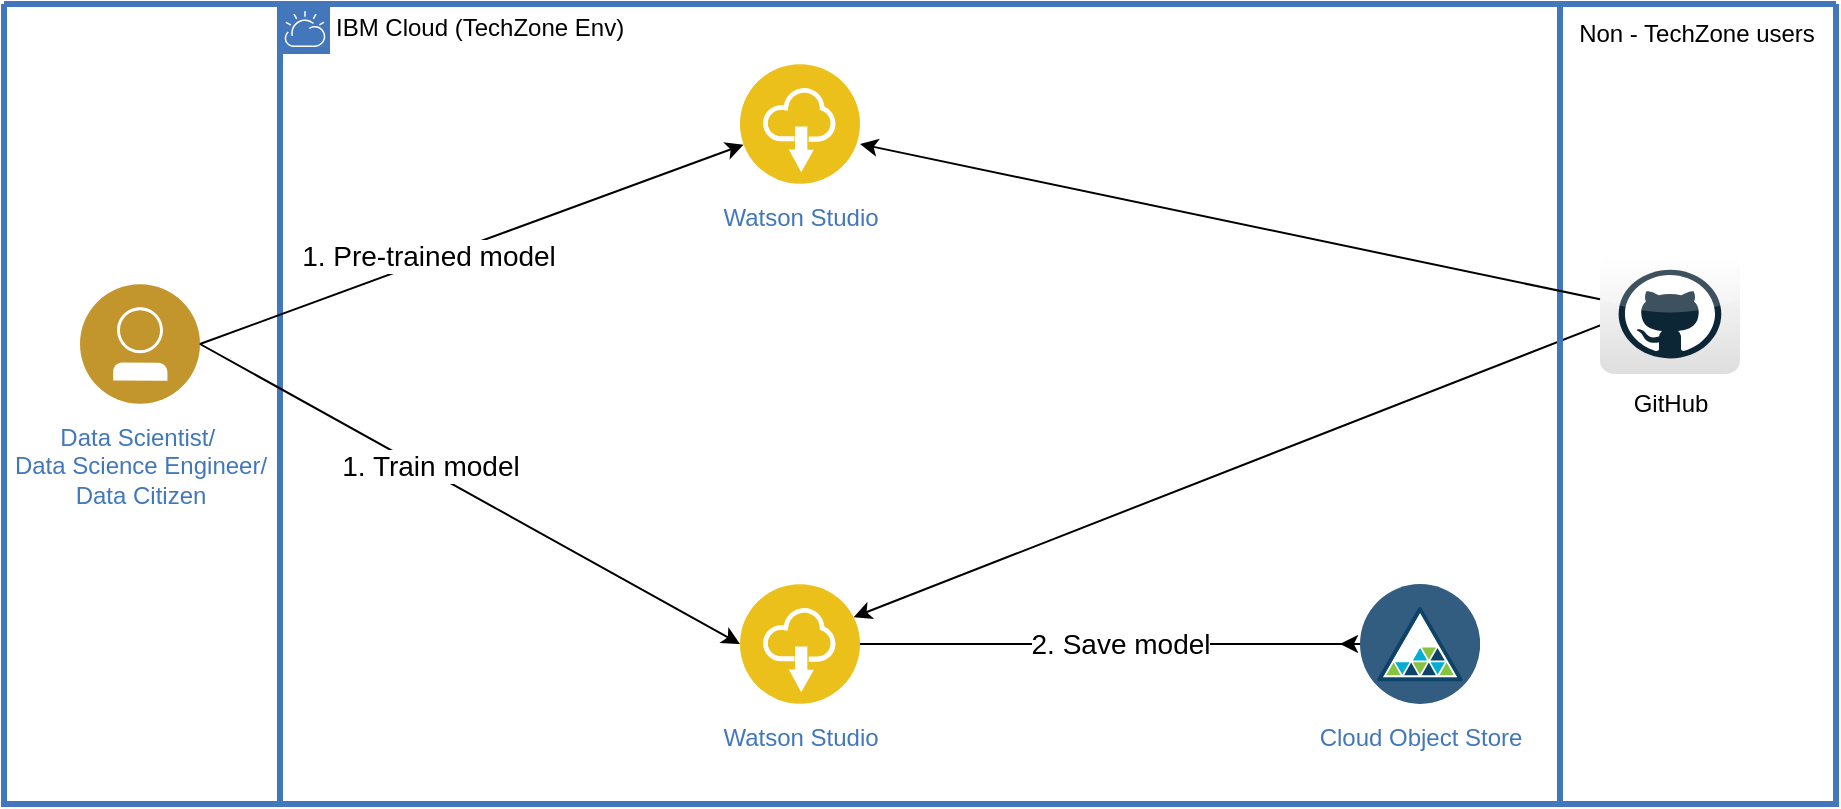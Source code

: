 <mxfile version="20.3.0" type="device"><diagram id="0d7cefc2-ccd6-e077-73ed-a8e48b0cddf6" name="Page-1"><mxGraphModel dx="2066" dy="983" grid="1" gridSize="10" guides="1" tooltips="1" connect="1" arrows="1" fold="1" page="1" pageScale="1" pageWidth="1169" pageHeight="827" background="none" math="0" shadow="0"><root><mxCell id="0"/><mxCell id="1" parent="0"/><mxCell id="zyL26OSYCNNOOH455MXU-10" value="" style="endArrow=classic;html=1;rounded=0;entryX=1;entryY=0.25;entryDx=0;entryDy=0;" edge="1" parent="1" target="sZGlrr-Ob2v12IymIrEv-124"><mxGeometry width="50" height="50" relative="1" as="geometry"><mxPoint x="850" y="296.79" as="sourcePoint"/><mxPoint x="480" y="210" as="targetPoint"/></mxGeometry></mxCell><mxCell id="sZGlrr-Ob2v12IymIrEv-115" value="IBM Cloud (TechZone Env)" style="shape=mxgraph.ibm.box;prType=cloud;fontStyle=0;verticalAlign=top;align=left;spacingLeft=32;spacingTop=4;fillColor=none;rounded=0;whiteSpace=wrap;html=1;strokeColor=#4376BB;strokeWidth=3;dashed=0;container=0;spacing=-4;collapsible=0;expand=0;recursiveResize=0;" parent="1" vertex="1"><mxGeometry x="180" y="140" width="640" height="400" as="geometry"/></mxCell><mxCell id="sZGlrr-Ob2v12IymIrEv-109" value="" style="swimlane;shadow=0;strokeColor=#4277BB;fillColor=#ffffff;fontColor=#4277BB;align=right;startSize=0;collapsible=0;strokeWidth=3;" parent="1" vertex="1"><mxGeometry x="42" y="140" width="138" height="400" as="geometry"/></mxCell><mxCell id="sZGlrr-Ob2v12IymIrEv-113" value="Data Scientist/&amp;nbsp;&lt;br&gt;Data Science Engineer/&lt;br&gt;Data Citizen" style="aspect=fixed;perimeter=ellipsePerimeter;html=1;align=center;shadow=0;dashed=0;fontColor=#4277BB;labelBackgroundColor=#ffffff;fontSize=12;spacingTop=3;image;image=img/lib/ibm/users/user.svg;" parent="sZGlrr-Ob2v12IymIrEv-109" vertex="1"><mxGeometry x="38" y="140" width="60" height="60" as="geometry"/></mxCell><mxCell id="sZGlrr-Ob2v12IymIrEv-114" value="Cloud Object Store" style="aspect=fixed;perimeter=ellipsePerimeter;html=1;align=center;shadow=0;dashed=0;fontColor=#4277BB;labelBackgroundColor=#ffffff;fontSize=12;spacingTop=3;image;image=img/lib/ibm/miscellaneous/object_storage.svg;" parent="1" vertex="1"><mxGeometry x="720" y="430" width="60" height="60" as="geometry"/></mxCell><mxCell id="sZGlrr-Ob2v12IymIrEv-126" value="1. Train model" style="html=1;labelBackgroundColor=#ffffff;endArrow=classic;endFill=1;endSize=6;jettySize=auto;orthogonalLoop=1;strokeWidth=1;fontSize=14;rounded=0;exitX=1;exitY=0.5;exitDx=0;exitDy=0;entryX=0;entryY=0.5;entryDx=0;entryDy=0;" parent="1" source="sZGlrr-Ob2v12IymIrEv-113" target="sZGlrr-Ob2v12IymIrEv-124" edge="1"><mxGeometry x="-0.158" y="2" width="60" height="60" relative="1" as="geometry"><mxPoint x="139.833" y="346.584" as="sourcePoint"/><mxPoint x="382.02" y="239.98" as="targetPoint"/><mxPoint as="offset"/></mxGeometry></mxCell><mxCell id="sZGlrr-Ob2v12IymIrEv-129" value="2. Save model" style="html=1;labelBackgroundColor=#ffffff;endArrow=classic;endFill=1;endSize=6;jettySize=auto;orthogonalLoop=1;strokeWidth=1;fontSize=14;rounded=0;exitX=1;exitY=0.5;exitDx=0;exitDy=0;" parent="1" source="sZGlrr-Ob2v12IymIrEv-124" edge="1"><mxGeometry width="60" height="60" relative="1" as="geometry"><mxPoint x="410" y="480" as="sourcePoint"/><mxPoint x="710" y="460" as="targetPoint"/><Array as="points"><mxPoint x="720" y="460"/><mxPoint x="710" y="460"/></Array></mxGeometry></mxCell><mxCell id="sZGlrr-Ob2v12IymIrEv-124" value="Watson Studio" style="aspect=fixed;perimeter=ellipsePerimeter;html=1;align=center;shadow=0;dashed=0;fontColor=#4277BB;labelBackgroundColor=#ffffff;fontSize=12;spacingTop=3;image;image=img/lib/ibm/applications/saas_applications.svg;" parent="1" vertex="1"><mxGeometry x="410" y="430" width="60" height="60" as="geometry"/></mxCell><mxCell id="zyL26OSYCNNOOH455MXU-1" value="Watson Studio" style="aspect=fixed;perimeter=ellipsePerimeter;html=1;align=center;shadow=0;dashed=0;fontColor=#4277BB;labelBackgroundColor=#ffffff;fontSize=12;spacingTop=3;image;image=img/lib/ibm/applications/saas_applications.svg;" vertex="1" parent="1"><mxGeometry x="410" y="170" width="60" height="60" as="geometry"/></mxCell><mxCell id="zyL26OSYCNNOOH455MXU-2" value="1. Pre-trained&amp;nbsp;model" style="html=1;labelBackgroundColor=#ffffff;endArrow=classic;endFill=1;endSize=6;jettySize=auto;orthogonalLoop=1;strokeWidth=1;fontSize=14;rounded=0;exitX=1;exitY=0.5;exitDx=0;exitDy=0;" edge="1" parent="1" source="sZGlrr-Ob2v12IymIrEv-113" target="zyL26OSYCNNOOH455MXU-1"><mxGeometry x="-0.158" y="2" width="60" height="60" relative="1" as="geometry"><mxPoint x="150" y="320" as="sourcePoint"/><mxPoint x="410" y="470" as="targetPoint"/><mxPoint as="offset"/></mxGeometry></mxCell><mxCell id="zyL26OSYCNNOOH455MXU-4" value="" style="swimlane;shadow=0;strokeColor=#4277BB;fillColor=#ffffff;fontColor=#4277BB;align=right;startSize=0;collapsible=0;strokeWidth=3;" vertex="1" parent="1"><mxGeometry x="820" y="140" width="138" height="400" as="geometry"/></mxCell><mxCell id="zyL26OSYCNNOOH455MXU-3" value="" style="dashed=0;outlineConnect=0;html=1;align=center;labelPosition=center;verticalLabelPosition=bottom;verticalAlign=top;shape=mxgraph.webicons.github;gradientColor=#DFDEDE" vertex="1" parent="zyL26OSYCNNOOH455MXU-4"><mxGeometry x="20" y="125" width="70" height="60" as="geometry"/></mxCell><mxCell id="zyL26OSYCNNOOH455MXU-7" value="GitHub" style="text;html=1;align=center;verticalAlign=middle;resizable=0;points=[];autosize=1;strokeColor=none;fillColor=none;" vertex="1" parent="zyL26OSYCNNOOH455MXU-4"><mxGeometry x="25" y="185" width="60" height="30" as="geometry"/></mxCell><mxCell id="zyL26OSYCNNOOH455MXU-8" value="Non - TechZone users" style="text;html=1;align=center;verticalAlign=middle;resizable=0;points=[];autosize=1;strokeColor=none;fillColor=none;" vertex="1" parent="zyL26OSYCNNOOH455MXU-4"><mxGeometry x="-2" width="140" height="30" as="geometry"/></mxCell><mxCell id="zyL26OSYCNNOOH455MXU-9" value="" style="endArrow=classic;html=1;rounded=0;" edge="1" parent="1" source="zyL26OSYCNNOOH455MXU-3"><mxGeometry width="50" height="50" relative="1" as="geometry"><mxPoint x="570" y="390" as="sourcePoint"/><mxPoint x="470" y="210" as="targetPoint"/></mxGeometry></mxCell></root></mxGraphModel></diagram></mxfile>